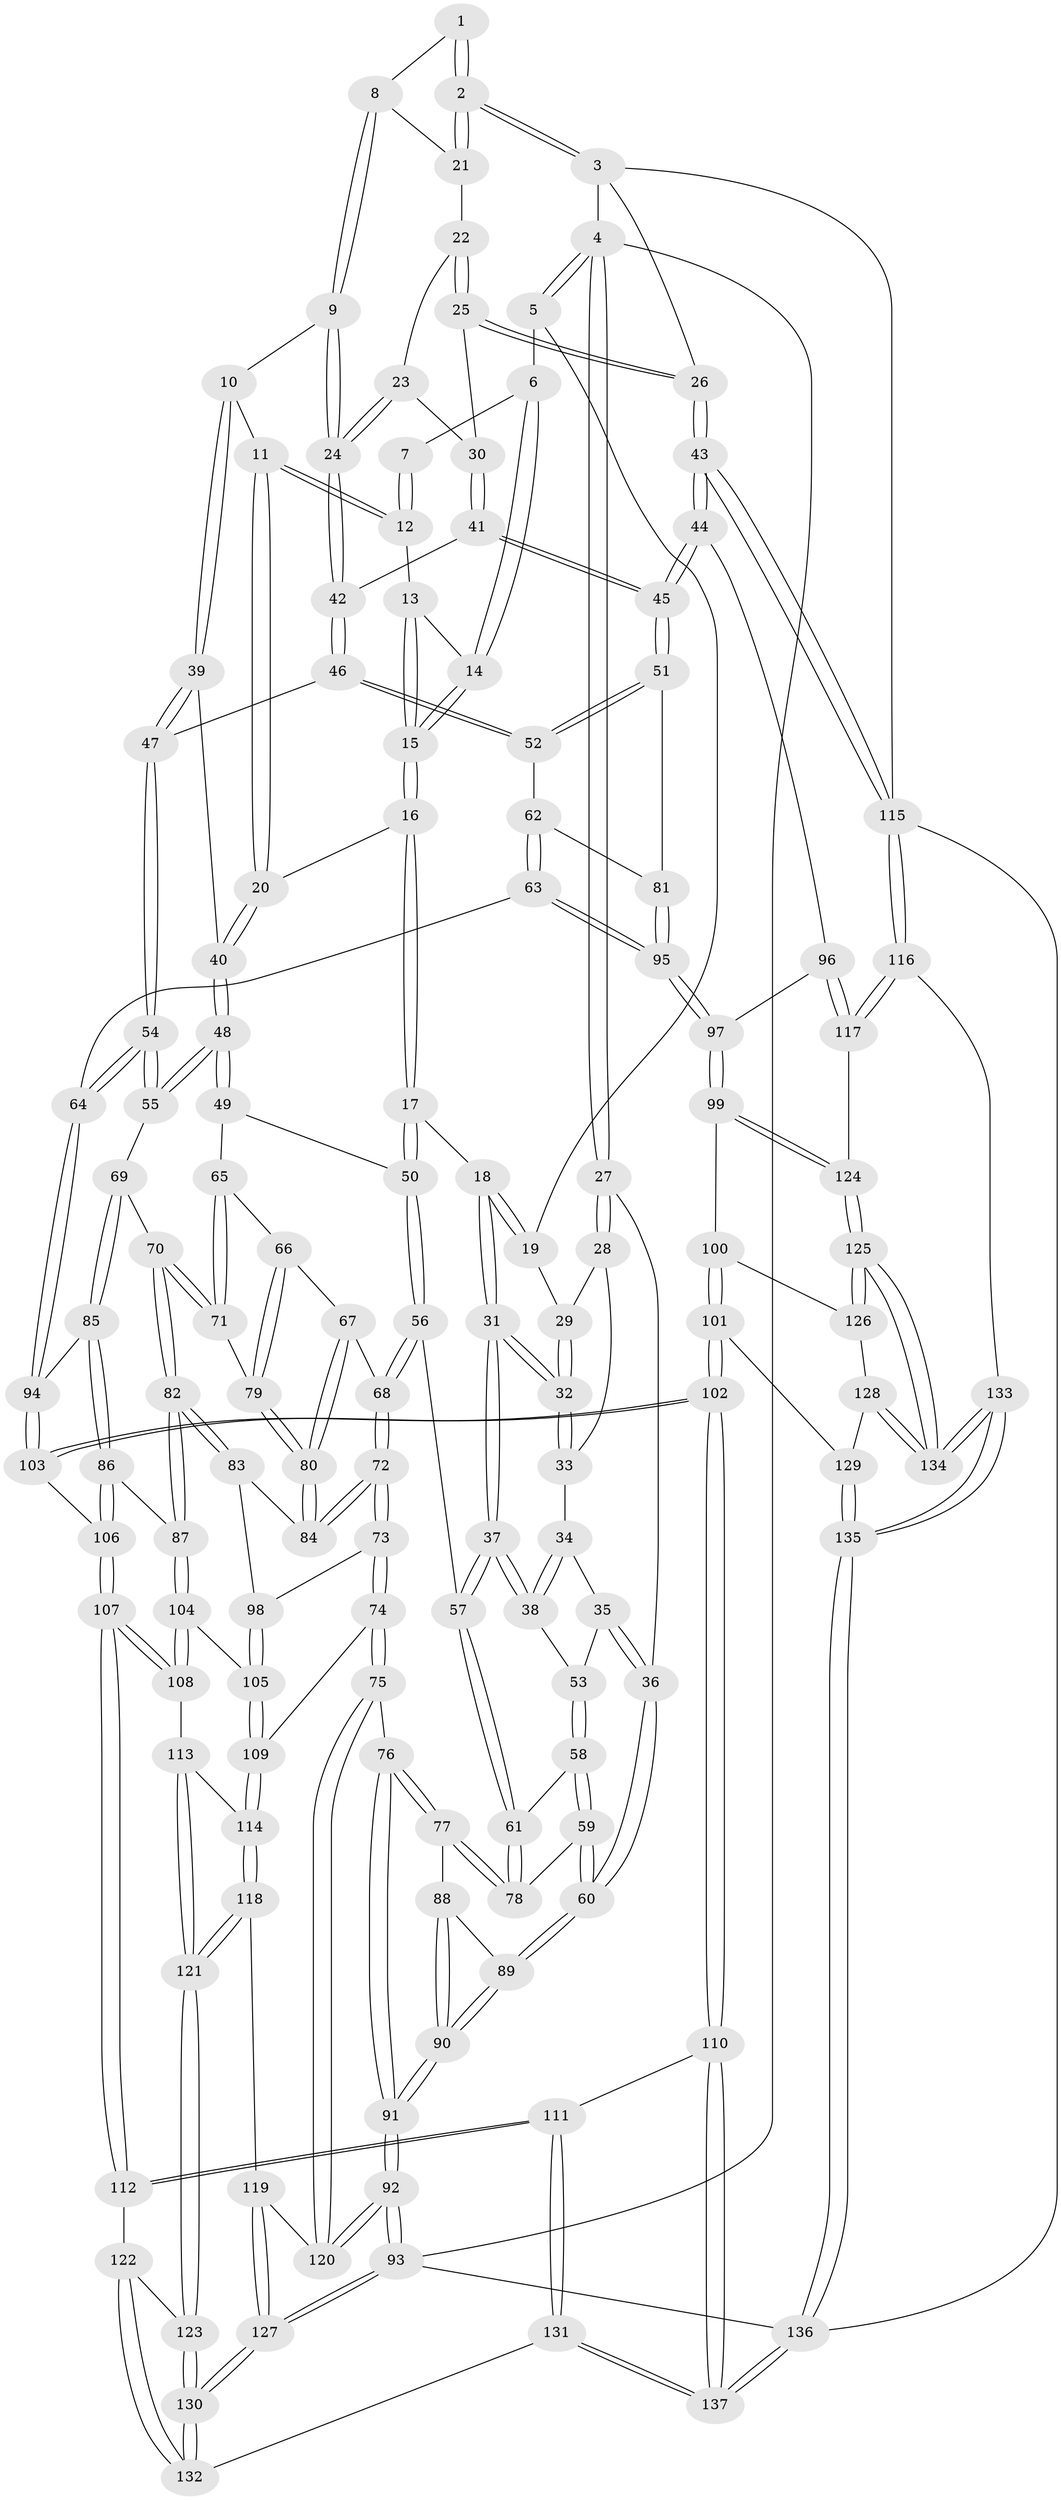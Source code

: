 // Generated by graph-tools (version 1.1) at 2025/38/03/09/25 02:38:37]
// undirected, 137 vertices, 339 edges
graph export_dot {
graph [start="1"]
  node [color=gray90,style=filled];
  1 [pos="+0.7800255450819743+0"];
  2 [pos="+1+0"];
  3 [pos="+1+0"];
  4 [pos="+0+0"];
  5 [pos="+0.24623715090601717+0"];
  6 [pos="+0.3477769107795803+0"];
  7 [pos="+0.6852259734503754+0"];
  8 [pos="+0.8022196476108188+0.08095735017318269"];
  9 [pos="+0.7465236210797342+0.15759249645684542"];
  10 [pos="+0.7010957472505197+0.13461281236058092"];
  11 [pos="+0.6471101975513815+0.0650645624781331"];
  12 [pos="+0.6388125293465696+0.030369900733352537"];
  13 [pos="+0.5970196858934719+0.04275764216257908"];
  14 [pos="+0.47136728062499095+0.05334721909615206"];
  15 [pos="+0.47413162232738043+0.1569917274899266"];
  16 [pos="+0.47069323838901156+0.18765900093745638"];
  17 [pos="+0.39324855499987055+0.21565132737695286"];
  18 [pos="+0.30225426300088254+0.12645456148308146"];
  19 [pos="+0.23394093065473057+0"];
  20 [pos="+0.5112819564306584+0.20082476470299232"];
  21 [pos="+0.8771299787515345+0.09227446740469814"];
  22 [pos="+0.8837686419855821+0.10976306486146625"];
  23 [pos="+0.8804385403110794+0.13904753599312933"];
  24 [pos="+0.7632707730095469+0.19345905971026917"];
  25 [pos="+1+0.14360784014799752"];
  26 [pos="+1+0.06004726611098579"];
  27 [pos="+0+0.0864930040874228"];
  28 [pos="+0.021702515498621705+0.11814833258004112"];
  29 [pos="+0.14630004118755305+0.07895986301251438"];
  30 [pos="+0.9187582848263+0.19602645959960555"];
  31 [pos="+0.15812772884340187+0.2702011024555988"];
  32 [pos="+0.13674606245280124+0.16971272829964168"];
  33 [pos="+0.06034416577412318+0.17628715150765562"];
  34 [pos="+0.05795145543108146+0.18842273476800295"];
  35 [pos="+0+0.24596185192419903"];
  36 [pos="+0+0.23451839820015724"];
  37 [pos="+0.15753908907814143+0.2729921424294706"];
  38 [pos="+0.12461058385087924+0.2728866851363265"];
  39 [pos="+0.5771418546123913+0.2329891081401151"];
  40 [pos="+0.5402035711326372+0.2240546280463004"];
  41 [pos="+0.8865129979672633+0.24542289462116815"];
  42 [pos="+0.7679808837543266+0.21542083608487828"];
  43 [pos="+1+0.46607516474586785"];
  44 [pos="+1+0.4670371237533204"];
  45 [pos="+0.9709980106842875+0.41368978179809146"];
  46 [pos="+0.7236441955816597+0.30540067717279523"];
  47 [pos="+0.6761853831976065+0.31706993111823106"];
  48 [pos="+0.5247674262638069+0.37717677190553894"];
  49 [pos="+0.4002250369793678+0.33658005618480674"];
  50 [pos="+0.37418844014128444+0.270770799848398"];
  51 [pos="+0.8122559961314437+0.39971318860892024"];
  52 [pos="+0.8096903057717033+0.39833776501205065"];
  53 [pos="+0.09833253229282933+0.27716905491106425"];
  54 [pos="+0.5885602327841744+0.4427100859420507"];
  55 [pos="+0.570354544898496+0.4359659832946045"];
  56 [pos="+0.2036748204826405+0.33808007182207117"];
  57 [pos="+0.20046383474140334+0.33670294569214787"];
  58 [pos="+0.02784850702823575+0.3656642178746748"];
  59 [pos="+0+0.36854773395634466"];
  60 [pos="+0+0.35707969953881896"];
  61 [pos="+0.10230898237508186+0.4194295943609503"];
  62 [pos="+0.6992214725154049+0.4568332140519451"];
  63 [pos="+0.6095370728634725+0.4669797903776417"];
  64 [pos="+0.598658146050354+0.461784659643473"];
  65 [pos="+0.39920423847348346+0.34097362505676243"];
  66 [pos="+0.33031552198447306+0.4187137598351413"];
  67 [pos="+0.3092441458372274+0.4290783944494526"];
  68 [pos="+0.24981353099153333+0.4324755087041601"];
  69 [pos="+0.48983615889781634+0.46377133287471844"];
  70 [pos="+0.4491156325577009+0.4599117891261737"];
  71 [pos="+0.4202294945145654+0.4487193879604326"];
  72 [pos="+0.23997720844533837+0.49124848359555007"];
  73 [pos="+0.20889132632200608+0.5493072313019254"];
  74 [pos="+0.1691587312808714+0.5906828748992308"];
  75 [pos="+0.16773836039690695+0.5910557457921082"];
  76 [pos="+0.10399752186705678+0.5263467357151934"];
  77 [pos="+0.09029888990868097+0.49461938244543313"];
  78 [pos="+0.09045081121764784+0.46771668230426117"];
  79 [pos="+0.39898039791977935+0.4623092629355444"];
  80 [pos="+0.3690667601826638+0.5032297005399001"];
  81 [pos="+0.7663249972341963+0.5162547685788543"];
  82 [pos="+0.417276347093448+0.5541091176037559"];
  83 [pos="+0.3671844918119814+0.5168082438624663"];
  84 [pos="+0.36648499171636906+0.5143760771345934"];
  85 [pos="+0.46046496100531337+0.5517476604387719"];
  86 [pos="+0.44883162421856215+0.564221876139284"];
  87 [pos="+0.42357543232063466+0.5621008073428182"];
  88 [pos="+0.08974896534810495+0.49455762488351646"];
  89 [pos="+0+0.436642361122388"];
  90 [pos="+0+0.5781923006721603"];
  91 [pos="+0+0.6405067632715157"];
  92 [pos="+0+0.9694677435828485"];
  93 [pos="+0+1"];
  94 [pos="+0.5718088758223485+0.5321531106646797"];
  95 [pos="+0.7603575065021699+0.6281720545474055"];
  96 [pos="+1+0.49557169357148484"];
  97 [pos="+0.767454976194474+0.6450835627358057"];
  98 [pos="+0.33268769406641324+0.5632563797552406"];
  99 [pos="+0.7670773335816946+0.6461672308142495"];
  100 [pos="+0.7239704360880166+0.6826934723586102"];
  101 [pos="+0.6250386796438995+0.7422385089117443"];
  102 [pos="+0.6179622557955458+0.7444768993732475"];
  103 [pos="+0.5623523680439252+0.6095080075546027"];
  104 [pos="+0.37578080020083005+0.6367434374123623"];
  105 [pos="+0.34915834719642064+0.6219322093086544"];
  106 [pos="+0.4753575065193036+0.596084067687261"];
  107 [pos="+0.43646645080596547+0.7055155116185768"];
  108 [pos="+0.389770183651036+0.6727114301850531"];
  109 [pos="+0.24378306432649843+0.6353144554531415"];
  110 [pos="+0.6173074855389075+0.7451222999290166"];
  111 [pos="+0.5979489592839421+0.7539746758419043"];
  112 [pos="+0.45863648615015445+0.7359446484921829"];
  113 [pos="+0.37955605399394043+0.6778732294694029"];
  114 [pos="+0.27508275054710996+0.6884902628265641"];
  115 [pos="+1+0.7999240163383801"];
  116 [pos="+1+0.8042314188234901"];
  117 [pos="+0.9048533050933187+0.7704190891573609"];
  118 [pos="+0.28325646251313+0.7679973828501547"];
  119 [pos="+0.19003640169068087+0.7613514611952834"];
  120 [pos="+0.16484949388284084+0.5956998650364757"];
  121 [pos="+0.2868170892005225+0.7710378731524218"];
  122 [pos="+0.4167699161380896+0.7806880851625027"];
  123 [pos="+0.29610782881479775+0.7861018490736625"];
  124 [pos="+0.9032299555653495+0.7705415830100715"];
  125 [pos="+0.8625124955972567+0.8392774062168957"];
  126 [pos="+0.7949909060875848+0.8070998038435213"];
  127 [pos="+0+1"];
  128 [pos="+0.7605748746179497+0.8484990051571452"];
  129 [pos="+0.7572646225368435+0.849947687844235"];
  130 [pos="+0.25714157843115737+1"];
  131 [pos="+0.43845832027803033+1"];
  132 [pos="+0.3854957318403163+1"];
  133 [pos="+0.8639503629592092+0.9599779629044123"];
  134 [pos="+0.8616115834904798+0.843277423377523"];
  135 [pos="+0.8021701971455103+1"];
  136 [pos="+0.7995226549117848+1"];
  137 [pos="+0.7866035033385838+1"];
  1 -- 2;
  1 -- 2;
  1 -- 8;
  2 -- 3;
  2 -- 3;
  2 -- 21;
  2 -- 21;
  3 -- 4;
  3 -- 26;
  3 -- 115;
  4 -- 5;
  4 -- 5;
  4 -- 27;
  4 -- 27;
  4 -- 93;
  5 -- 6;
  5 -- 19;
  6 -- 7;
  6 -- 14;
  6 -- 14;
  7 -- 12;
  7 -- 12;
  8 -- 9;
  8 -- 9;
  8 -- 21;
  9 -- 10;
  9 -- 24;
  9 -- 24;
  10 -- 11;
  10 -- 39;
  10 -- 39;
  11 -- 12;
  11 -- 12;
  11 -- 20;
  11 -- 20;
  12 -- 13;
  13 -- 14;
  13 -- 15;
  13 -- 15;
  14 -- 15;
  14 -- 15;
  15 -- 16;
  15 -- 16;
  16 -- 17;
  16 -- 17;
  16 -- 20;
  17 -- 18;
  17 -- 50;
  17 -- 50;
  18 -- 19;
  18 -- 19;
  18 -- 31;
  18 -- 31;
  19 -- 29;
  20 -- 40;
  20 -- 40;
  21 -- 22;
  22 -- 23;
  22 -- 25;
  22 -- 25;
  23 -- 24;
  23 -- 24;
  23 -- 30;
  24 -- 42;
  24 -- 42;
  25 -- 26;
  25 -- 26;
  25 -- 30;
  26 -- 43;
  26 -- 43;
  27 -- 28;
  27 -- 28;
  27 -- 36;
  28 -- 29;
  28 -- 33;
  29 -- 32;
  29 -- 32;
  30 -- 41;
  30 -- 41;
  31 -- 32;
  31 -- 32;
  31 -- 37;
  31 -- 37;
  32 -- 33;
  32 -- 33;
  33 -- 34;
  34 -- 35;
  34 -- 38;
  34 -- 38;
  35 -- 36;
  35 -- 36;
  35 -- 53;
  36 -- 60;
  36 -- 60;
  37 -- 38;
  37 -- 38;
  37 -- 57;
  37 -- 57;
  38 -- 53;
  39 -- 40;
  39 -- 47;
  39 -- 47;
  40 -- 48;
  40 -- 48;
  41 -- 42;
  41 -- 45;
  41 -- 45;
  42 -- 46;
  42 -- 46;
  43 -- 44;
  43 -- 44;
  43 -- 115;
  43 -- 115;
  44 -- 45;
  44 -- 45;
  44 -- 96;
  45 -- 51;
  45 -- 51;
  46 -- 47;
  46 -- 52;
  46 -- 52;
  47 -- 54;
  47 -- 54;
  48 -- 49;
  48 -- 49;
  48 -- 55;
  48 -- 55;
  49 -- 50;
  49 -- 65;
  50 -- 56;
  50 -- 56;
  51 -- 52;
  51 -- 52;
  51 -- 81;
  52 -- 62;
  53 -- 58;
  53 -- 58;
  54 -- 55;
  54 -- 55;
  54 -- 64;
  54 -- 64;
  55 -- 69;
  56 -- 57;
  56 -- 68;
  56 -- 68;
  57 -- 61;
  57 -- 61;
  58 -- 59;
  58 -- 59;
  58 -- 61;
  59 -- 60;
  59 -- 60;
  59 -- 78;
  60 -- 89;
  60 -- 89;
  61 -- 78;
  61 -- 78;
  62 -- 63;
  62 -- 63;
  62 -- 81;
  63 -- 64;
  63 -- 95;
  63 -- 95;
  64 -- 94;
  64 -- 94;
  65 -- 66;
  65 -- 71;
  65 -- 71;
  66 -- 67;
  66 -- 79;
  66 -- 79;
  67 -- 68;
  67 -- 80;
  67 -- 80;
  68 -- 72;
  68 -- 72;
  69 -- 70;
  69 -- 85;
  69 -- 85;
  70 -- 71;
  70 -- 71;
  70 -- 82;
  70 -- 82;
  71 -- 79;
  72 -- 73;
  72 -- 73;
  72 -- 84;
  72 -- 84;
  73 -- 74;
  73 -- 74;
  73 -- 98;
  74 -- 75;
  74 -- 75;
  74 -- 109;
  75 -- 76;
  75 -- 120;
  75 -- 120;
  76 -- 77;
  76 -- 77;
  76 -- 91;
  76 -- 91;
  77 -- 78;
  77 -- 78;
  77 -- 88;
  79 -- 80;
  79 -- 80;
  80 -- 84;
  80 -- 84;
  81 -- 95;
  81 -- 95;
  82 -- 83;
  82 -- 83;
  82 -- 87;
  82 -- 87;
  83 -- 84;
  83 -- 98;
  85 -- 86;
  85 -- 86;
  85 -- 94;
  86 -- 87;
  86 -- 106;
  86 -- 106;
  87 -- 104;
  87 -- 104;
  88 -- 89;
  88 -- 90;
  88 -- 90;
  89 -- 90;
  89 -- 90;
  90 -- 91;
  90 -- 91;
  91 -- 92;
  91 -- 92;
  92 -- 93;
  92 -- 93;
  92 -- 120;
  92 -- 120;
  93 -- 127;
  93 -- 127;
  93 -- 136;
  94 -- 103;
  94 -- 103;
  95 -- 97;
  95 -- 97;
  96 -- 97;
  96 -- 117;
  96 -- 117;
  97 -- 99;
  97 -- 99;
  98 -- 105;
  98 -- 105;
  99 -- 100;
  99 -- 124;
  99 -- 124;
  100 -- 101;
  100 -- 101;
  100 -- 126;
  101 -- 102;
  101 -- 102;
  101 -- 129;
  102 -- 103;
  102 -- 103;
  102 -- 110;
  102 -- 110;
  103 -- 106;
  104 -- 105;
  104 -- 108;
  104 -- 108;
  105 -- 109;
  105 -- 109;
  106 -- 107;
  106 -- 107;
  107 -- 108;
  107 -- 108;
  107 -- 112;
  107 -- 112;
  108 -- 113;
  109 -- 114;
  109 -- 114;
  110 -- 111;
  110 -- 137;
  110 -- 137;
  111 -- 112;
  111 -- 112;
  111 -- 131;
  111 -- 131;
  112 -- 122;
  113 -- 114;
  113 -- 121;
  113 -- 121;
  114 -- 118;
  114 -- 118;
  115 -- 116;
  115 -- 116;
  115 -- 136;
  116 -- 117;
  116 -- 117;
  116 -- 133;
  117 -- 124;
  118 -- 119;
  118 -- 121;
  118 -- 121;
  119 -- 120;
  119 -- 127;
  119 -- 127;
  121 -- 123;
  121 -- 123;
  122 -- 123;
  122 -- 132;
  122 -- 132;
  123 -- 130;
  123 -- 130;
  124 -- 125;
  124 -- 125;
  125 -- 126;
  125 -- 126;
  125 -- 134;
  125 -- 134;
  126 -- 128;
  127 -- 130;
  127 -- 130;
  128 -- 129;
  128 -- 134;
  128 -- 134;
  129 -- 135;
  129 -- 135;
  130 -- 132;
  130 -- 132;
  131 -- 132;
  131 -- 137;
  131 -- 137;
  133 -- 134;
  133 -- 134;
  133 -- 135;
  133 -- 135;
  135 -- 136;
  135 -- 136;
  136 -- 137;
  136 -- 137;
}
